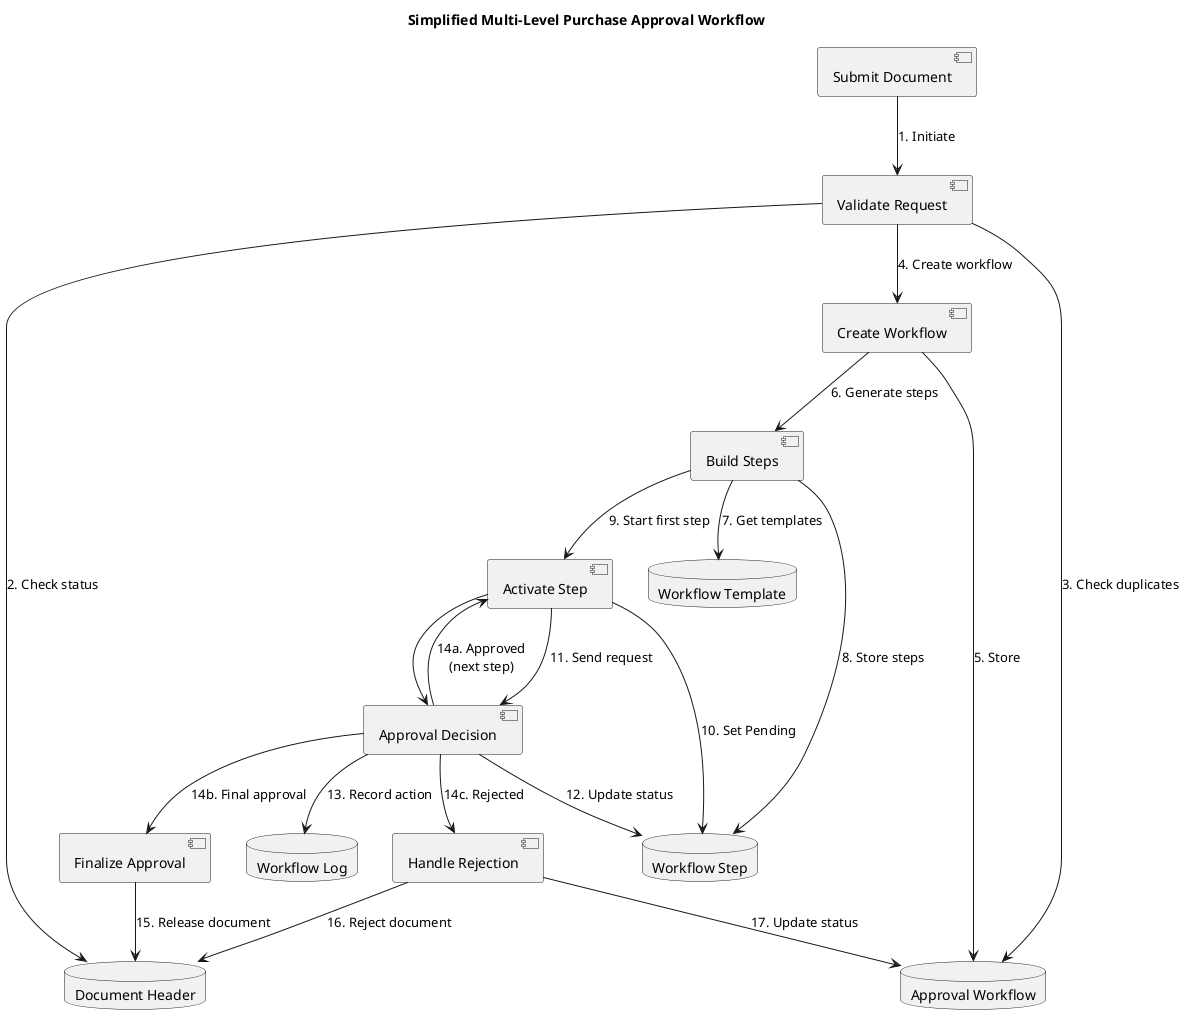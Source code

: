 @startuml Purchase Approval Workflow

title Simplified Multi-Level Purchase Approval Workflow

component "Submit Document" as submit
component "Validate Request" as validate
component "Create Workflow" as create_workflow
component "Build Steps" as build_steps
component "Activate Step" as activate_step
component "Approval Decision" as approval_decision
component "Finalize Approval" as finalize_approval
component "Handle Rejection" as handle_rejection

database "Document Header" as doc_db
database "Workflow Template" as template_db
database "Approval Workflow" as workflow_db
database "Workflow Step" as step_db
database "Workflow Log" as log_db

submit --> validate : "1. Initiate"
validate --> doc_db : "2. Check status"
validate --> workflow_db : "3. Check duplicates"

validate --> create_workflow : "4. Create workflow"
create_workflow --> workflow_db : "5. Store"

create_workflow --> build_steps : "6. Generate steps"
build_steps --> template_db : "7. Get templates"
build_steps --> step_db : "8. Store steps"

build_steps --> activate_step : "9. Start first step"
activate_step --> step_db : "10. Set Pending"
activate_step --> approval_decision : "11. Send request"

approval_decision --> step_db : "12. Update status"
approval_decision --> log_db : "13. Record action"

approval_decision --> activate_step : "14a. Approved\n(next step)" 
activate_step --> approval_decision

approval_decision --> finalize_approval : "14b. Final approval"
finalize_approval --> doc_db : "15. Release document"

approval_decision --> handle_rejection : "14c. Rejected"
handle_rejection --> doc_db : "16. Reject document"
handle_rejection --> workflow_db : "17. Update status"

@enduml